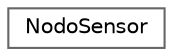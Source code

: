 digraph "Gráfico de jerarquía de clases"
{
 // INTERACTIVE_SVG=YES
 // LATEX_PDF_SIZE
  bgcolor="transparent";
  edge [fontname=Helvetica,fontsize=10,labelfontname=Helvetica,labelfontsize=10];
  node [fontname=Helvetica,fontsize=10,shape=box,height=0.2,width=0.4];
  rankdir="LR";
  Node0 [id="Node000000",label="NodoSensor",height=0.2,width=0.4,color="grey40", fillcolor="white", style="filled",URL="$structNodoSensor.html",tooltip="Nodo que almacena punteros a sensores (polimórfico)"];
}
